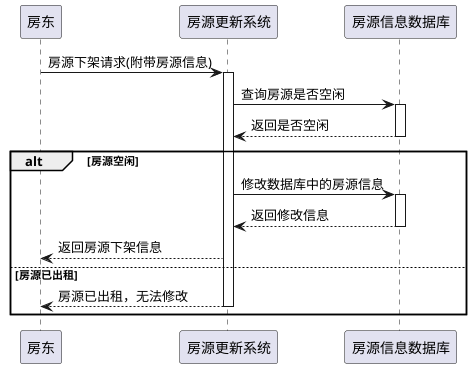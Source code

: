 @startuml 房东下架房源时序图

skinparam shadowing false
skinparam defaultFontName "微软雅黑"

participant c as "房东"
participant s as "房源更新系统"
participant d as "房源信息数据库"


c -> s: 房源下架请求(附带房源信息)
activate s

s -> d: 查询房源是否空闲
activate d
d --> s: 返回是否空闲
deactivate d

alt 房源空闲

    s -> d: 修改数据库中的房源信息
    activate d
    d --> s: 返回修改信息
    deactivate d
    s --> c: 返回房源下架信息


else 房源已出租
    s --> c: 房源已出租，无法修改
    deactivate s
end










@enduml
